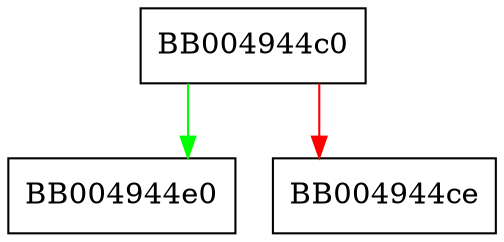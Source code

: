 digraph ssl_evp_cipher_up_ref {
  node [shape="box"];
  graph [splines=ortho];
  BB004944c0 -> BB004944e0 [color="green"];
  BB004944c0 -> BB004944ce [color="red"];
}
